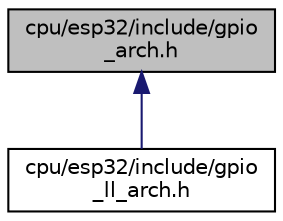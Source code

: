 digraph "cpu/esp32/include/gpio_arch.h"
{
 // LATEX_PDF_SIZE
  edge [fontname="Helvetica",fontsize="10",labelfontname="Helvetica",labelfontsize="10"];
  node [fontname="Helvetica",fontsize="10",shape=record];
  Node1 [label="cpu/esp32/include/gpio\l_arch.h",height=0.2,width=0.4,color="black", fillcolor="grey75", style="filled", fontcolor="black",tooltip="Architecture specific GPIO functions for ESP32."];
  Node1 -> Node2 [dir="back",color="midnightblue",fontsize="10",style="solid",fontname="Helvetica"];
  Node2 [label="cpu/esp32/include/gpio\l_ll_arch.h",height=0.2,width=0.4,color="black", fillcolor="white", style="filled",URL="$esp32_2include_2gpio__ll__arch_8h.html",tooltip="CPU specific part of the Peripheral GPIO Low-Level API."];
}
